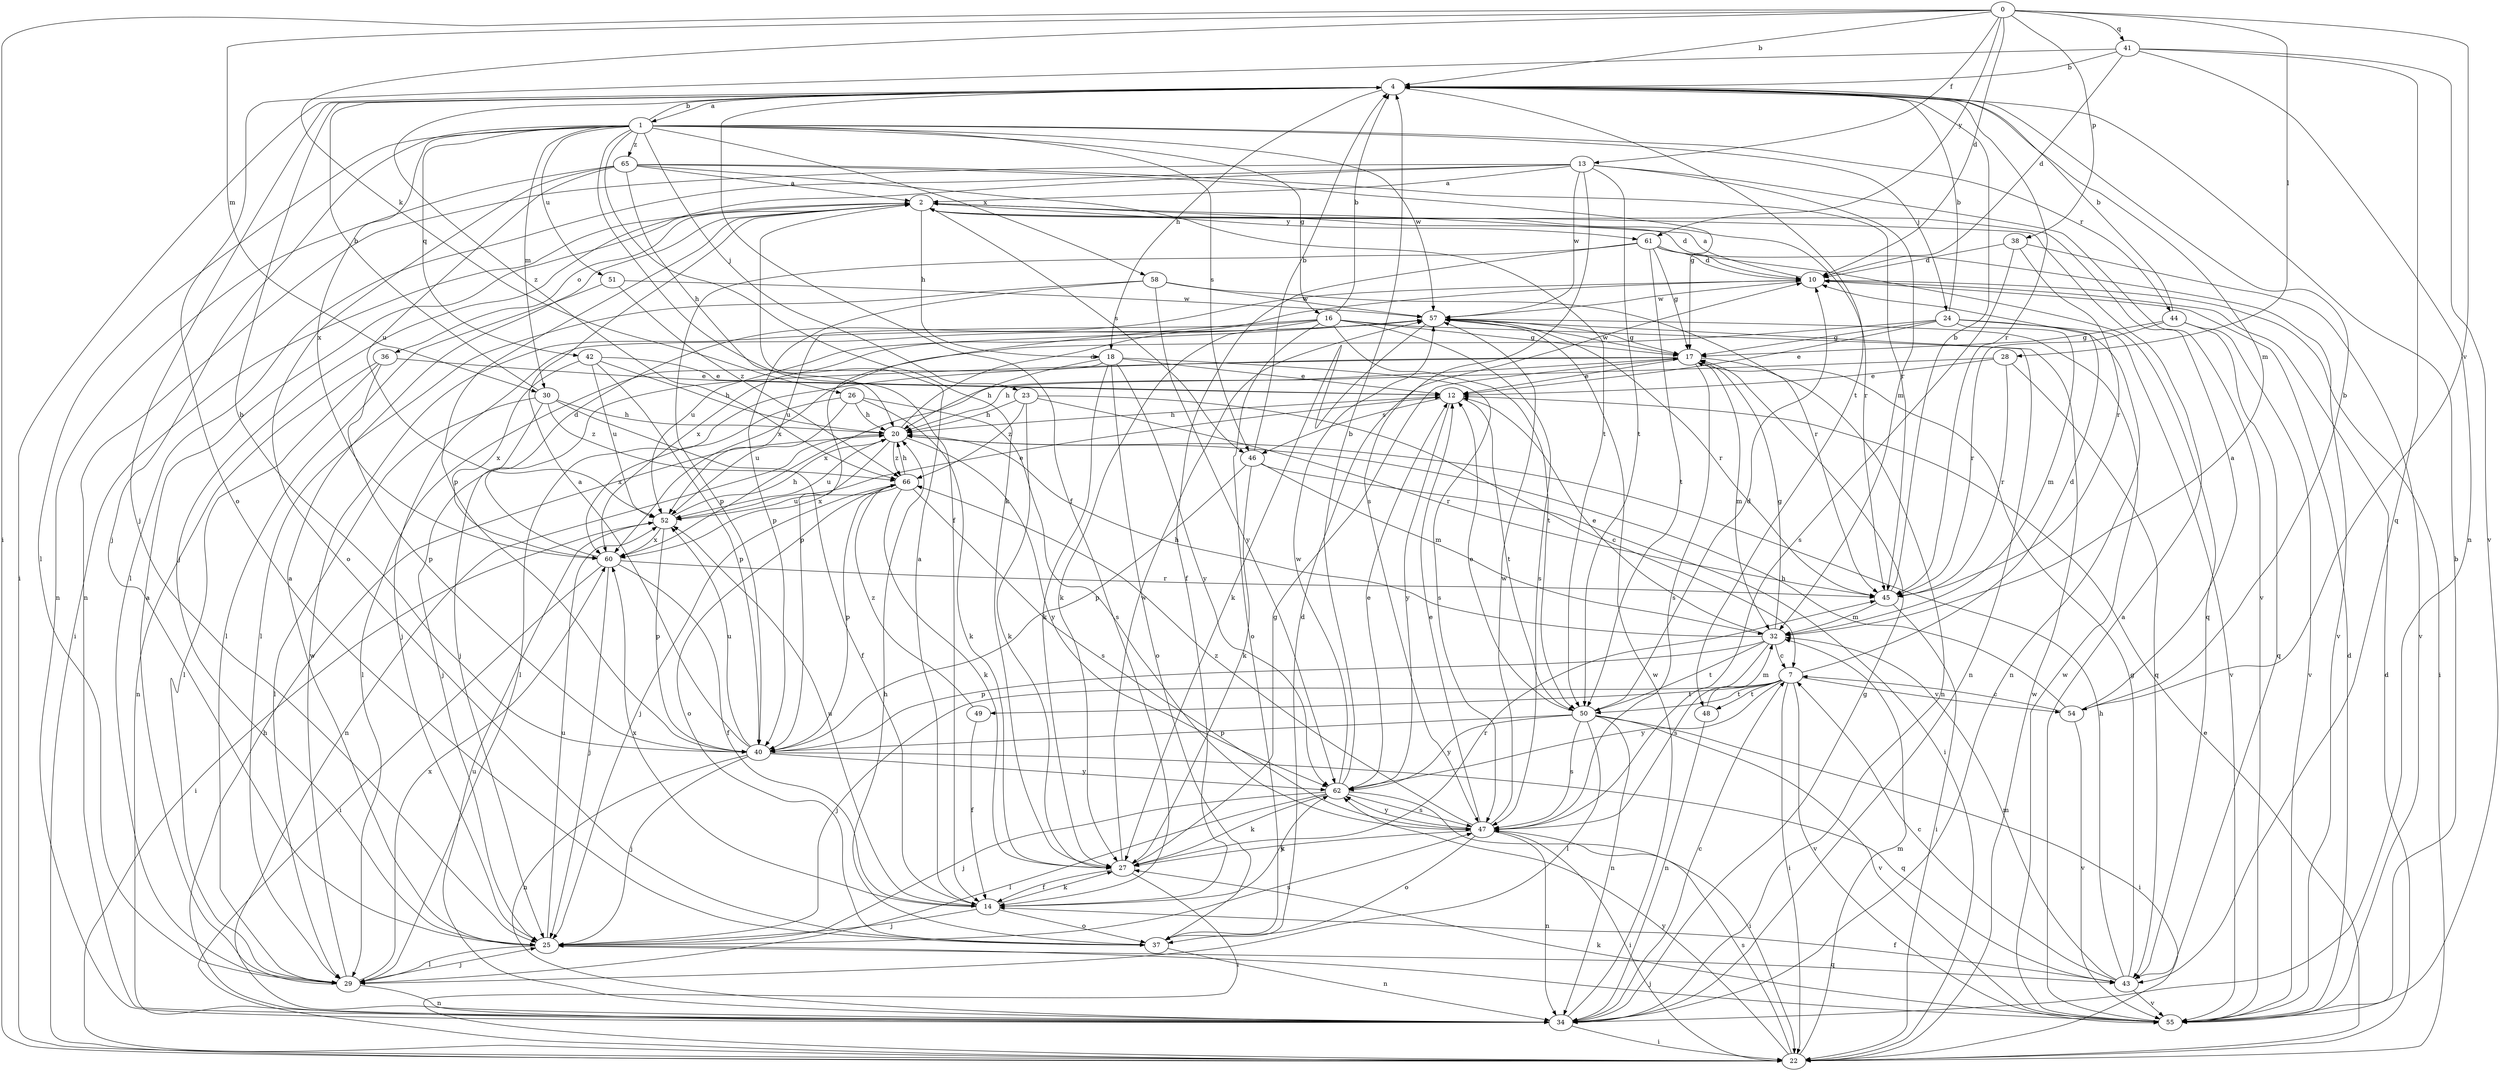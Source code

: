 strict digraph  {
0;
1;
2;
4;
7;
10;
12;
13;
14;
16;
17;
18;
20;
22;
23;
24;
25;
26;
27;
28;
29;
30;
32;
34;
36;
37;
38;
40;
41;
42;
43;
44;
45;
46;
47;
48;
49;
50;
51;
52;
54;
55;
57;
58;
60;
61;
62;
65;
66;
0 -> 4  [label=b];
0 -> 10  [label=d];
0 -> 13  [label=f];
0 -> 22  [label=i];
0 -> 26  [label=k];
0 -> 28  [label=l];
0 -> 30  [label=m];
0 -> 38  [label=p];
0 -> 41  [label=q];
0 -> 54  [label=v];
0 -> 61  [label=y];
1 -> 4  [label=b];
1 -> 14  [label=f];
1 -> 16  [label=g];
1 -> 23  [label=j];
1 -> 24  [label=j];
1 -> 25  [label=j];
1 -> 27  [label=k];
1 -> 29  [label=l];
1 -> 30  [label=m];
1 -> 42  [label=q];
1 -> 44  [label=r];
1 -> 46  [label=s];
1 -> 51  [label=u];
1 -> 57  [label=w];
1 -> 58  [label=x];
1 -> 60  [label=x];
1 -> 65  [label=z];
2 -> 10  [label=d];
2 -> 18  [label=h];
2 -> 22  [label=i];
2 -> 36  [label=o];
2 -> 40  [label=p];
2 -> 45  [label=r];
2 -> 46  [label=s];
2 -> 61  [label=y];
4 -> 1  [label=a];
4 -> 14  [label=f];
4 -> 18  [label=h];
4 -> 22  [label=i];
4 -> 25  [label=j];
4 -> 32  [label=m];
4 -> 45  [label=r];
4 -> 48  [label=t];
4 -> 66  [label=z];
7 -> 10  [label=d];
7 -> 22  [label=i];
7 -> 25  [label=j];
7 -> 48  [label=t];
7 -> 49  [label=t];
7 -> 50  [label=t];
7 -> 54  [label=v];
7 -> 55  [label=v];
7 -> 62  [label=y];
10 -> 2  [label=a];
10 -> 22  [label=i];
10 -> 57  [label=w];
12 -> 20  [label=h];
12 -> 46  [label=s];
12 -> 50  [label=t];
12 -> 62  [label=y];
13 -> 2  [label=a];
13 -> 25  [label=j];
13 -> 29  [label=l];
13 -> 32  [label=m];
13 -> 34  [label=n];
13 -> 47  [label=s];
13 -> 50  [label=t];
13 -> 55  [label=v];
13 -> 57  [label=w];
14 -> 2  [label=a];
14 -> 25  [label=j];
14 -> 27  [label=k];
14 -> 37  [label=o];
14 -> 52  [label=u];
14 -> 60  [label=x];
14 -> 62  [label=y];
16 -> 4  [label=b];
16 -> 17  [label=g];
16 -> 27  [label=k];
16 -> 34  [label=n];
16 -> 37  [label=o];
16 -> 40  [label=p];
16 -> 47  [label=s];
16 -> 50  [label=t];
16 -> 52  [label=u];
17 -> 12  [label=e];
17 -> 20  [label=h];
17 -> 25  [label=j];
17 -> 29  [label=l];
17 -> 32  [label=m];
17 -> 34  [label=n];
17 -> 47  [label=s];
17 -> 57  [label=w];
18 -> 12  [label=e];
18 -> 20  [label=h];
18 -> 27  [label=k];
18 -> 29  [label=l];
18 -> 37  [label=o];
18 -> 47  [label=s];
18 -> 62  [label=y];
20 -> 10  [label=d];
20 -> 34  [label=n];
20 -> 52  [label=u];
20 -> 60  [label=x];
20 -> 62  [label=y];
20 -> 66  [label=z];
22 -> 10  [label=d];
22 -> 12  [label=e];
22 -> 32  [label=m];
22 -> 47  [label=s];
22 -> 57  [label=w];
22 -> 62  [label=y];
23 -> 7  [label=c];
23 -> 20  [label=h];
23 -> 27  [label=k];
23 -> 45  [label=r];
23 -> 66  [label=z];
24 -> 4  [label=b];
24 -> 12  [label=e];
24 -> 17  [label=g];
24 -> 32  [label=m];
24 -> 34  [label=n];
24 -> 55  [label=v];
24 -> 60  [label=x];
25 -> 2  [label=a];
25 -> 29  [label=l];
25 -> 43  [label=q];
25 -> 47  [label=s];
25 -> 52  [label=u];
26 -> 20  [label=h];
26 -> 27  [label=k];
26 -> 47  [label=s];
26 -> 52  [label=u];
26 -> 60  [label=x];
27 -> 14  [label=f];
27 -> 17  [label=g];
27 -> 22  [label=i];
27 -> 45  [label=r];
27 -> 57  [label=w];
28 -> 12  [label=e];
28 -> 43  [label=q];
28 -> 45  [label=r];
28 -> 60  [label=x];
29 -> 2  [label=a];
29 -> 25  [label=j];
29 -> 34  [label=n];
29 -> 57  [label=w];
29 -> 60  [label=x];
30 -> 4  [label=b];
30 -> 14  [label=f];
30 -> 20  [label=h];
30 -> 25  [label=j];
30 -> 29  [label=l];
30 -> 66  [label=z];
32 -> 7  [label=c];
32 -> 12  [label=e];
32 -> 17  [label=g];
32 -> 20  [label=h];
32 -> 40  [label=p];
32 -> 47  [label=s];
32 -> 50  [label=t];
34 -> 7  [label=c];
34 -> 17  [label=g];
34 -> 20  [label=h];
34 -> 22  [label=i];
34 -> 52  [label=u];
34 -> 57  [label=w];
36 -> 12  [label=e];
36 -> 29  [label=l];
36 -> 34  [label=n];
36 -> 40  [label=p];
37 -> 10  [label=d];
37 -> 20  [label=h];
37 -> 34  [label=n];
38 -> 10  [label=d];
38 -> 45  [label=r];
38 -> 47  [label=s];
38 -> 55  [label=v];
40 -> 2  [label=a];
40 -> 4  [label=b];
40 -> 25  [label=j];
40 -> 34  [label=n];
40 -> 43  [label=q];
40 -> 52  [label=u];
40 -> 62  [label=y];
41 -> 4  [label=b];
41 -> 10  [label=d];
41 -> 34  [label=n];
41 -> 37  [label=o];
41 -> 43  [label=q];
41 -> 55  [label=v];
42 -> 12  [label=e];
42 -> 20  [label=h];
42 -> 40  [label=p];
42 -> 52  [label=u];
42 -> 60  [label=x];
43 -> 7  [label=c];
43 -> 14  [label=f];
43 -> 17  [label=g];
43 -> 20  [label=h];
43 -> 32  [label=m];
43 -> 55  [label=v];
44 -> 4  [label=b];
44 -> 17  [label=g];
44 -> 43  [label=q];
44 -> 45  [label=r];
44 -> 55  [label=v];
45 -> 4  [label=b];
45 -> 22  [label=i];
45 -> 32  [label=m];
46 -> 4  [label=b];
46 -> 22  [label=i];
46 -> 27  [label=k];
46 -> 32  [label=m];
46 -> 40  [label=p];
47 -> 12  [label=e];
47 -> 22  [label=i];
47 -> 27  [label=k];
47 -> 34  [label=n];
47 -> 37  [label=o];
47 -> 57  [label=w];
47 -> 62  [label=y];
47 -> 66  [label=z];
48 -> 32  [label=m];
48 -> 34  [label=n];
49 -> 14  [label=f];
49 -> 66  [label=z];
50 -> 10  [label=d];
50 -> 12  [label=e];
50 -> 22  [label=i];
50 -> 29  [label=l];
50 -> 34  [label=n];
50 -> 40  [label=p];
50 -> 47  [label=s];
50 -> 55  [label=v];
50 -> 62  [label=y];
51 -> 29  [label=l];
51 -> 57  [label=w];
51 -> 66  [label=z];
52 -> 12  [label=e];
52 -> 20  [label=h];
52 -> 22  [label=i];
52 -> 40  [label=p];
52 -> 60  [label=x];
54 -> 2  [label=a];
54 -> 4  [label=b];
54 -> 7  [label=c];
54 -> 20  [label=h];
54 -> 55  [label=v];
55 -> 2  [label=a];
55 -> 4  [label=b];
55 -> 10  [label=d];
55 -> 25  [label=j];
55 -> 27  [label=k];
55 -> 57  [label=w];
57 -> 17  [label=g];
57 -> 25  [label=j];
57 -> 27  [label=k];
57 -> 45  [label=r];
57 -> 52  [label=u];
57 -> 60  [label=x];
58 -> 29  [label=l];
58 -> 40  [label=p];
58 -> 45  [label=r];
58 -> 57  [label=w];
58 -> 62  [label=y];
60 -> 10  [label=d];
60 -> 14  [label=f];
60 -> 22  [label=i];
60 -> 25  [label=j];
60 -> 45  [label=r];
61 -> 10  [label=d];
61 -> 14  [label=f];
61 -> 17  [label=g];
61 -> 40  [label=p];
61 -> 43  [label=q];
61 -> 50  [label=t];
61 -> 55  [label=v];
62 -> 4  [label=b];
62 -> 12  [label=e];
62 -> 22  [label=i];
62 -> 25  [label=j];
62 -> 27  [label=k];
62 -> 29  [label=l];
62 -> 47  [label=s];
62 -> 57  [label=w];
65 -> 2  [label=a];
65 -> 17  [label=g];
65 -> 20  [label=h];
65 -> 34  [label=n];
65 -> 37  [label=o];
65 -> 45  [label=r];
65 -> 50  [label=t];
65 -> 52  [label=u];
66 -> 20  [label=h];
66 -> 25  [label=j];
66 -> 27  [label=k];
66 -> 37  [label=o];
66 -> 40  [label=p];
66 -> 47  [label=s];
66 -> 52  [label=u];
}
